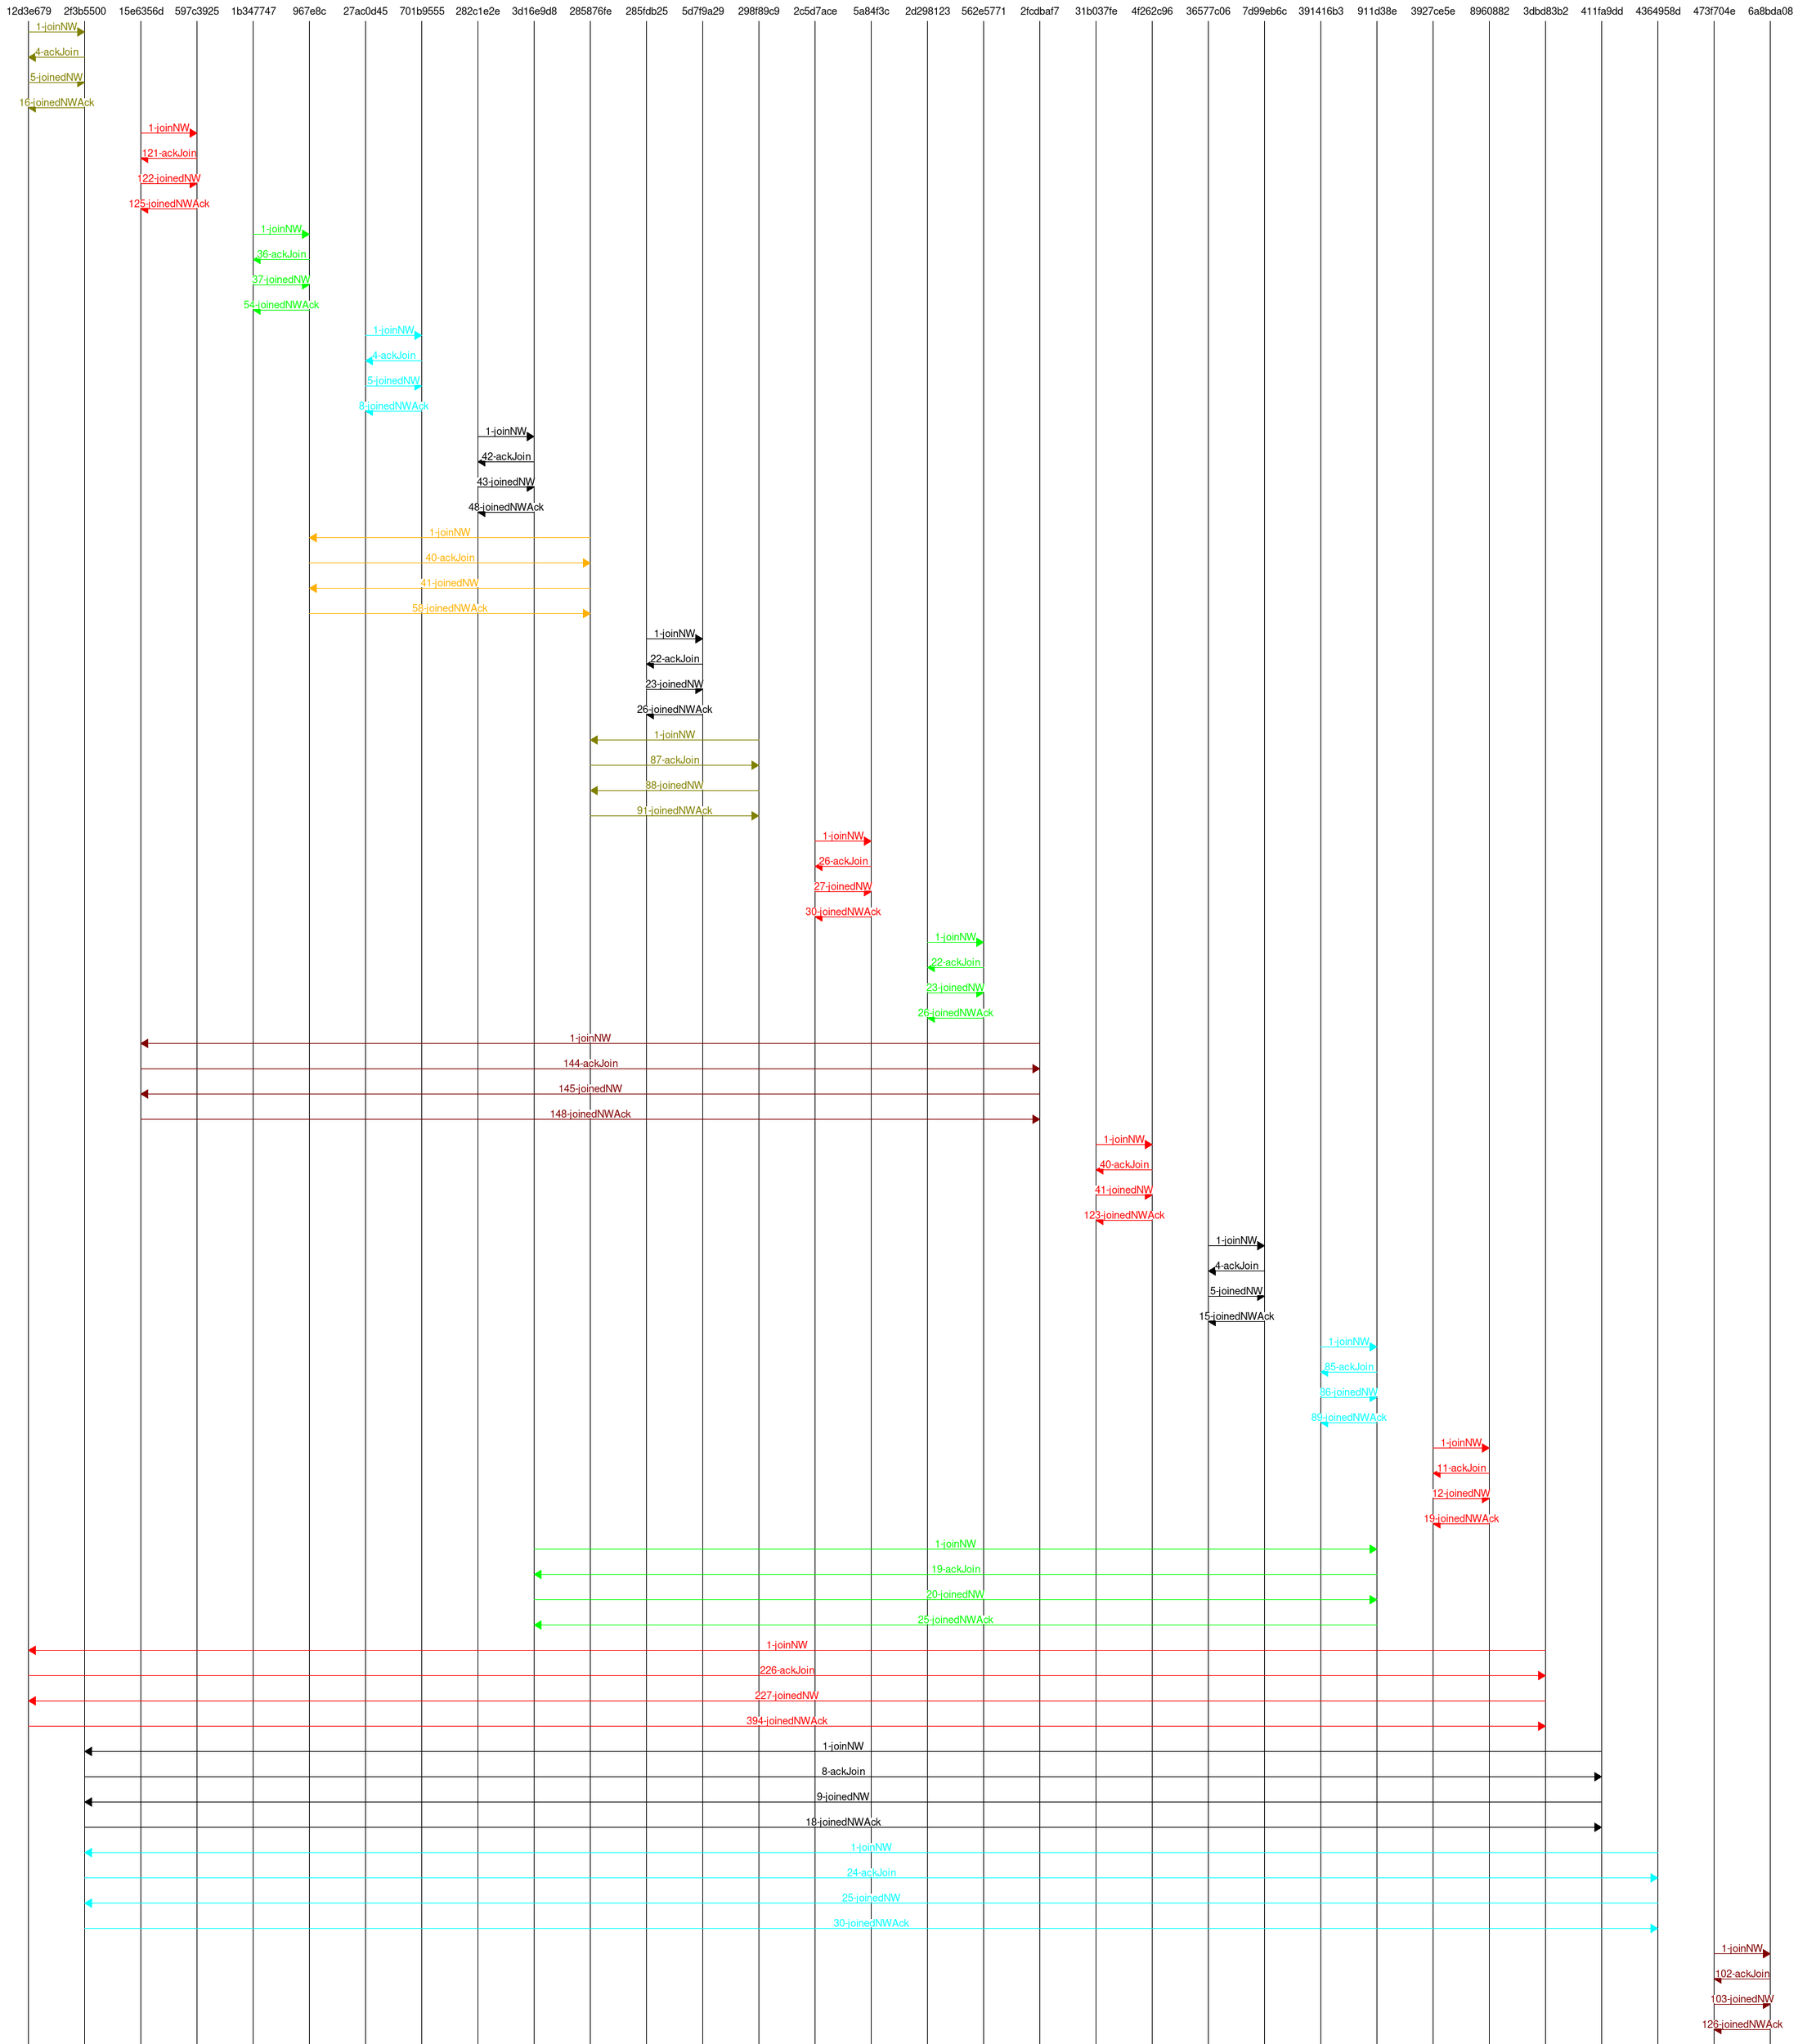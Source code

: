 msc { 
12d3e679,2f3b5500,15e6356d,597c3925,1b347747,967e8c,27ac0d45,701b9555,282c1e2e,3d16e9d8,285876fe,285fdb25,5d7f9a29,298f89c9,2c5d7ace,5a84f3c,2d298123,562e5771,2fcdbaf7,31b037fe,4f262c96,36577c06,7d99eb6c,391416b3,911d38e,3927ce5e,8960882,3dbd83b2,411fa9dd,4364958d,473f704e,6a8bda08;

12d3e679=>2f3b5500 [label="1-joinNW", textcolor="olive", linecolor="olive"];
2f3b5500=>12d3e679 [label="4-ackJoin", textcolor="olive", linecolor="olive"];
12d3e679=>2f3b5500 [label="5-joinedNW", textcolor="olive", linecolor="olive"];
2f3b5500=>12d3e679 [label="16-joinedNWAck", textcolor="olive", linecolor="olive"];
15e6356d=>597c3925 [label="1-joinNW", textcolor="red", linecolor="red"];
597c3925=>15e6356d [label="121-ackJoin", textcolor="red", linecolor="red"];
15e6356d=>597c3925 [label="122-joinedNW", textcolor="red", linecolor="red"];
597c3925=>15e6356d [label="125-joinedNWAck", textcolor="red", linecolor="red"];
1b347747=>967e8c [label="1-joinNW", textcolor="green", linecolor="green"];
967e8c=>1b347747 [label="36-ackJoin", textcolor="green", linecolor="green"];
1b347747=>967e8c [label="37-joinedNW", textcolor="green", linecolor="green"];
967e8c=>1b347747 [label="54-joinedNWAck", textcolor="green", linecolor="green"];
27ac0d45=>701b9555 [label="1-joinNW", textcolor="aqua", linecolor="aqua"];
701b9555=>27ac0d45 [label="4-ackJoin", textcolor="aqua", linecolor="aqua"];
27ac0d45=>701b9555 [label="5-joinedNW", textcolor="aqua", linecolor="aqua"];
701b9555=>27ac0d45 [label="8-joinedNWAck", textcolor="aqua", linecolor="aqua"];
282c1e2e=>3d16e9d8 [label="1-joinNW", textcolor="black", linecolor="black"];
3d16e9d8=>282c1e2e [label="42-ackJoin", textcolor="black", linecolor="black"];
282c1e2e=>3d16e9d8 [label="43-joinedNW", textcolor="black", linecolor="black"];
3d16e9d8=>282c1e2e [label="48-joinedNWAck", textcolor="black", linecolor="black"];
285876fe=>967e8c [label="1-joinNW", textcolor="orange", linecolor="orange"];
967e8c=>285876fe [label="40-ackJoin", textcolor="orange", linecolor="orange"];
285876fe=>967e8c [label="41-joinedNW", textcolor="orange", linecolor="orange"];
967e8c=>285876fe [label="58-joinedNWAck", textcolor="orange", linecolor="orange"];
285fdb25=>5d7f9a29 [label="1-joinNW", textcolor="black", linecolor="black"];
5d7f9a29=>285fdb25 [label="22-ackJoin", textcolor="black", linecolor="black"];
285fdb25=>5d7f9a29 [label="23-joinedNW", textcolor="black", linecolor="black"];
5d7f9a29=>285fdb25 [label="26-joinedNWAck", textcolor="black", linecolor="black"];
298f89c9=>285876fe [label="1-joinNW", textcolor="olive", linecolor="olive"];
285876fe=>298f89c9 [label="87-ackJoin", textcolor="olive", linecolor="olive"];
298f89c9=>285876fe [label="88-joinedNW", textcolor="olive", linecolor="olive"];
285876fe=>298f89c9 [label="91-joinedNWAck", textcolor="olive", linecolor="olive"];
2c5d7ace=>5a84f3c [label="1-joinNW", textcolor="red", linecolor="red"];
5a84f3c=>2c5d7ace [label="26-ackJoin", textcolor="red", linecolor="red"];
2c5d7ace=>5a84f3c [label="27-joinedNW", textcolor="red", linecolor="red"];
5a84f3c=>2c5d7ace [label="30-joinedNWAck", textcolor="red", linecolor="red"];
2d298123=>562e5771 [label="1-joinNW", textcolor="green", linecolor="green"];
562e5771=>2d298123 [label="22-ackJoin", textcolor="green", linecolor="green"];
2d298123=>562e5771 [label="23-joinedNW", textcolor="green", linecolor="green"];
562e5771=>2d298123 [label="26-joinedNWAck", textcolor="green", linecolor="green"];
2fcdbaf7=>15e6356d [label="1-joinNW", textcolor="maroon", linecolor="maroon"];
15e6356d=>2fcdbaf7 [label="144-ackJoin", textcolor="maroon", linecolor="maroon"];
2fcdbaf7=>15e6356d [label="145-joinedNW", textcolor="maroon", linecolor="maroon"];
15e6356d=>2fcdbaf7 [label="148-joinedNWAck", textcolor="maroon", linecolor="maroon"];
31b037fe=>4f262c96 [label="1-joinNW", textcolor="red", linecolor="red"];
4f262c96=>31b037fe [label="40-ackJoin", textcolor="red", linecolor="red"];
31b037fe=>4f262c96 [label="41-joinedNW", textcolor="red", linecolor="red"];
4f262c96=>31b037fe [label="123-joinedNWAck", textcolor="red", linecolor="red"];
36577c06=>7d99eb6c [label="1-joinNW", textcolor="black", linecolor="black"];
7d99eb6c=>36577c06 [label="4-ackJoin", textcolor="black", linecolor="black"];
36577c06=>7d99eb6c [label="5-joinedNW", textcolor="black", linecolor="black"];
7d99eb6c=>36577c06 [label="15-joinedNWAck", textcolor="black", linecolor="black"];
391416b3=>911d38e [label="1-joinNW", textcolor="aqua", linecolor="aqua"];
911d38e=>391416b3 [label="85-ackJoin", textcolor="aqua", linecolor="aqua"];
391416b3=>911d38e [label="86-joinedNW", textcolor="aqua", linecolor="aqua"];
911d38e=>391416b3 [label="89-joinedNWAck", textcolor="aqua", linecolor="aqua"];
3927ce5e=>8960882 [label="1-joinNW", textcolor="red", linecolor="red"];
8960882=>3927ce5e [label="11-ackJoin", textcolor="red", linecolor="red"];
3927ce5e=>8960882 [label="12-joinedNW", textcolor="red", linecolor="red"];
8960882=>3927ce5e [label="19-joinedNWAck", textcolor="red", linecolor="red"];
3d16e9d8=>911d38e [label="1-joinNW", textcolor="green", linecolor="green"];
911d38e=>3d16e9d8 [label="19-ackJoin", textcolor="green", linecolor="green"];
3d16e9d8=>911d38e [label="20-joinedNW", textcolor="green", linecolor="green"];
911d38e=>3d16e9d8 [label="25-joinedNWAck", textcolor="green", linecolor="green"];
3dbd83b2=>12d3e679 [label="1-joinNW", textcolor="red", linecolor="red"];
12d3e679=>3dbd83b2 [label="226-ackJoin", textcolor="red", linecolor="red"];
3dbd83b2=>12d3e679 [label="227-joinedNW", textcolor="red", linecolor="red"];
12d3e679=>3dbd83b2 [label="394-joinedNWAck", textcolor="red", linecolor="red"];
411fa9dd=>2f3b5500 [label="1-joinNW", textcolor="black", linecolor="black"];
2f3b5500=>411fa9dd [label="8-ackJoin", textcolor="black", linecolor="black"];
411fa9dd=>2f3b5500 [label="9-joinedNW", textcolor="black", linecolor="black"];
2f3b5500=>411fa9dd [label="18-joinedNWAck", textcolor="black", linecolor="black"];
4364958d=>2f3b5500 [label="1-joinNW", textcolor="aqua", linecolor="aqua"];
2f3b5500=>4364958d [label="24-ackJoin", textcolor="aqua", linecolor="aqua"];
4364958d=>2f3b5500 [label="25-joinedNW", textcolor="aqua", linecolor="aqua"];
2f3b5500=>4364958d [label="30-joinedNWAck", textcolor="aqua", linecolor="aqua"];
473f704e=>6a8bda08 [label="1-joinNW", textcolor="maroon", linecolor="maroon"];
6a8bda08=>473f704e [label="102-ackJoin", textcolor="maroon", linecolor="maroon"];
473f704e=>6a8bda08 [label="103-joinedNW", textcolor="maroon", linecolor="maroon"];
6a8bda08=>473f704e [label="126-joinedNWAck", textcolor="maroon", linecolor="maroon"];
}
